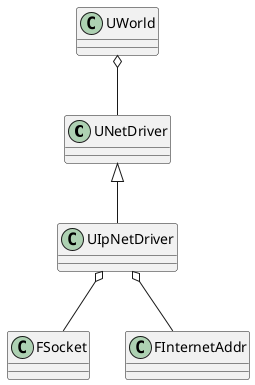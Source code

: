 @startuml
class UNetDriver
class UIpNetDriver
UWorld o-- UNetDriver
UNetDriver <|-- UIpNetDriver
UIpNetDriver o-- FSocket
UIpNetDriver o-- FInternetAddr
@enduml

@startuml 编辑器中开始游戏流程
|PlayInEditor|
note: UEditorEngine
start
: <b><font color=blue>::SpawnIntraProcessPIEWorlds</b>;
: <b><font color=blue>::CreatePIEGameInstance</b>;
|CreatePIEGameInstance|
: <b><font color=blue>::InitializeForPlayInEditor</b>;
if (判断当前是客户端还是服务器) then(当前是客户端)
: 创建一个空的World,具体场景由之后服务器同步;
else(当前是服务器)
group <b><font color=blue>::CreatePIEWorldByDuplication</b>
: 加载Map的Package;
: 创建运行时场景
        这里将创建Map中静态布置的所有Actor
        编辑器中这一步是通过复制当前EditWorld来实现的<b><font color=blue>StaticDuplicateObject</b>;
:<b><font color=blue>PostCreatePIEWorld</b>;
end group
endif
: 做一次GC;
: GameInstance初始化
    <b><font color=blue>UGameInstance::Init</b>;
: <b><font color=blue>::SetPlayInEditorWorld</b>;
: <b><font color=blue>::StartPlayInEditorGameInstance</b>;
|StartPlayInEditorGameInstance|
: onStart();
if (判断当前是客户端还是服务器) then(当前是客户端)
    : 向服务器发起链接请求;
else(当前是服务器)
    : <b><font color=blue>::SpawnPlayFromHereStart</b>;
    : 创建GameMode : <i>AuthorityGameMode</i>
        <b><font color=blue>World::SetGameMode</b>
        <b><font color=blue>UGameInstance::CreateGameModeForURL</b>;
    : <b><font color=blue>::PostCreateGameModeForPIE</b>;
    : 加载<b><font color=red>"always loaded"</b>的sub-level
        <b><font color=blue>World::FlushLevelStreaming</b>;
    : 创建AISystem
        <b><font color=blue>World::CreateAISystem</b>;
    : <b><font color=blue>World::InitializeActorsForPlay</b>;
|InitializeActorsForPlay|
    while(遍历场景中的Level)
    : 逐Level执行
        <b><font color=blue>World::InitializeNetworkActors</b>;
    group InitializeNetworkActors
        while(遍历Level中的Actor)
        if (bActorSeamlessTraveled) then(false)
            : 遍历Actor中的Component执行
            <b><font color=blue>SetIsNetStartupComponent</b>;
            if (是否是客户端) then(true)
                if (Actor的<b><font color=red>bNetLoadOnClient</b>) then(false)
                    : 在客户端删除Actor
                        <b><font color=blue>Actor::Destroy</b>;
                else(true)
                    : 对于客户端Actor，交换<b><font color=red>Role 和 RemoteRole</b>
                        <b><font color=blue>AActor::ExchangeNetRoles</b>;
                endif
            endif
            : Actor的bActorSeamlessTraveled置为false;
        endif
        : 标记Level的变量<b><font color=red>bAlreadyInitializedNetworkActors</b>为true;
        endwhile
    end group
    endwhile
    : <b><font color=blue>::SpawnServerActors</b>
        两个Actors列表: <b><font color=red>ServerActors & RuntimeServerActors</b>;
    note : 这个怎么用?
    : 初始化GameMode
        <b><font color=blue>AGameMode::InitGame</b>;
    : 遍历Level执行
        <b><font color=blue>RouteActorInitialize</b>;
    : 如果是客户端，通知服务器当前客户端Level的可见性状态
        <b><font color=blue>APlayerController::ServerUpdateMultipleLevelsVisibility</b>;
|StartPlayInEditorGameInstance|
    : <b><font color=blue>World::Listen</b>;
|World::Listen|
    : 创建<b><font color=red>NetDriver</b>
        <b><font color=blue>::CreateNamedNetDriven</b>;
    group <b><font color=blue>UIpNetDriver::InitListen</b>
        : 创建和初始化<b><font color=red>Socket</b>
            <b><font color=blue>UIpNetDriver::CreateSocket</b>;
        : 创建和初始化<b><font color=red>FInternetAddr</b>;
        : <b><font color=blue>UNetDriver::InitConnectionlessHandler</b>;
    end group
|StartPlayInEditorGameInstance|
    : <b><font color=blue>World::BeginPlay</b>;
    : <b><font color=blue>::StartPIEGameInstance</b>;
endif
stop
@enduml